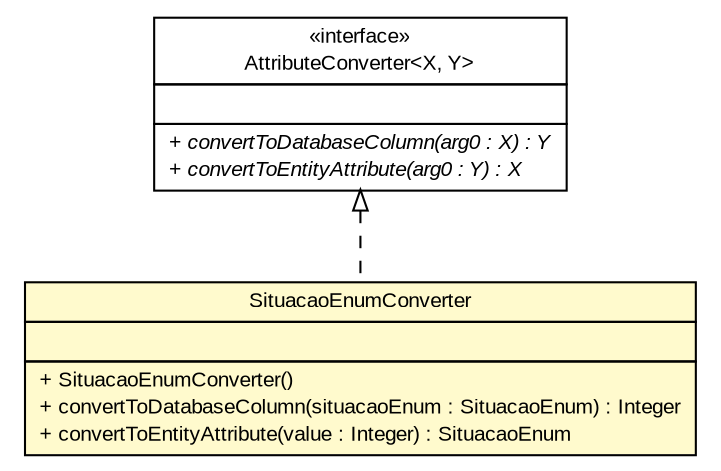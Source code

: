 #!/usr/local/bin/dot
#
# Class diagram 
# Generated by UMLGraph version R5_6 (http://www.umlgraph.org/)
#

digraph G {
	edge [fontname="arial",fontsize=10,labelfontname="arial",labelfontsize=10];
	node [fontname="arial",fontsize=10,shape=plaintext];
	nodesep=0.25;
	ranksep=0.5;
	// br.gov.to.sefaz.persistence.converter.SituacaoEnumConverter
	c741257 [label=<<table title="br.gov.to.sefaz.persistence.converter.SituacaoEnumConverter" border="0" cellborder="1" cellspacing="0" cellpadding="2" port="p" bgcolor="lemonChiffon" href="./SituacaoEnumConverter.html">
		<tr><td><table border="0" cellspacing="0" cellpadding="1">
<tr><td align="center" balign="center"> SituacaoEnumConverter </td></tr>
		</table></td></tr>
		<tr><td><table border="0" cellspacing="0" cellpadding="1">
<tr><td align="left" balign="left">  </td></tr>
		</table></td></tr>
		<tr><td><table border="0" cellspacing="0" cellpadding="1">
<tr><td align="left" balign="left"> + SituacaoEnumConverter() </td></tr>
<tr><td align="left" balign="left"> + convertToDatabaseColumn(situacaoEnum : SituacaoEnum) : Integer </td></tr>
<tr><td align="left" balign="left"> + convertToEntityAttribute(value : Integer) : SituacaoEnum </td></tr>
		</table></td></tr>
		</table>>, URL="./SituacaoEnumConverter.html", fontname="arial", fontcolor="black", fontsize=10.0];
	//br.gov.to.sefaz.persistence.converter.SituacaoEnumConverter implements javax.persistence.AttributeConverter<X, Y>
	c742067:p -> c741257:p [dir=back,arrowtail=empty,style=dashed];
	// javax.persistence.AttributeConverter<X, Y>
	c742067 [label=<<table title="javax.persistence.AttributeConverter" border="0" cellborder="1" cellspacing="0" cellpadding="2" port="p" href="http://java.sun.com/j2se/1.4.2/docs/api/javax/persistence/AttributeConverter.html">
		<tr><td><table border="0" cellspacing="0" cellpadding="1">
<tr><td align="center" balign="center"> &#171;interface&#187; </td></tr>
<tr><td align="center" balign="center"> AttributeConverter&lt;X, Y&gt; </td></tr>
		</table></td></tr>
		<tr><td><table border="0" cellspacing="0" cellpadding="1">
<tr><td align="left" balign="left">  </td></tr>
		</table></td></tr>
		<tr><td><table border="0" cellspacing="0" cellpadding="1">
<tr><td align="left" balign="left"><font face="arial italic" point-size="10.0"> + convertToDatabaseColumn(arg0 : X) : Y </font></td></tr>
<tr><td align="left" balign="left"><font face="arial italic" point-size="10.0"> + convertToEntityAttribute(arg0 : Y) : X </font></td></tr>
		</table></td></tr>
		</table>>, URL="http://java.sun.com/j2se/1.4.2/docs/api/javax/persistence/AttributeConverter.html", fontname="arial", fontcolor="black", fontsize=10.0];
}

